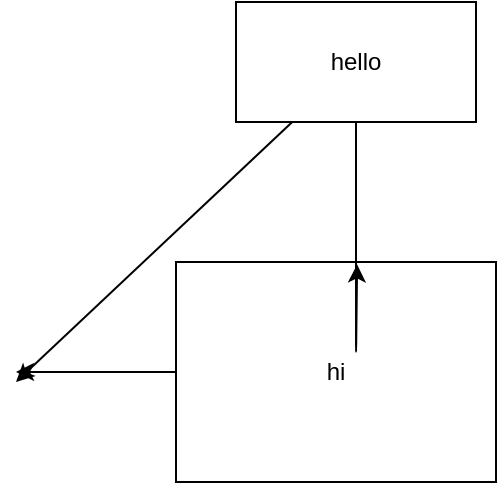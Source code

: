 <mxfile>
    <diagram id="JE0ixkpUeDltn3bVh5br" name="Page-1">
        <mxGraphModel dx="484" dy="563" grid="1" gridSize="10" guides="1" tooltips="1" connect="1" arrows="1" fold="1" page="1" pageScale="1" pageWidth="850" pageHeight="1100" math="0" shadow="0">
            <root>
                <mxCell id="0"/>
                <mxCell id="1" parent="0"/>
                <mxCell id="3" style="edgeStyle=none;html=1;" edge="1" parent="1" source="2">
                    <mxGeometry relative="1" as="geometry">
                        <mxPoint x="40" y="245" as="targetPoint"/>
                    </mxGeometry>
                </mxCell>
                <mxCell id="2" value="hi&lt;br&gt;" style="rounded=0;whiteSpace=wrap;html=1;" vertex="1" parent="1">
                    <mxGeometry x="120" y="190" width="160" height="110" as="geometry"/>
                </mxCell>
                <mxCell id="5" style="edgeStyle=none;html=1;" edge="1" parent="1" source="4">
                    <mxGeometry relative="1" as="geometry">
                        <mxPoint x="40" y="250" as="targetPoint"/>
                    </mxGeometry>
                </mxCell>
                <mxCell id="6" style="edgeStyle=none;html=1;entryX=0.566;entryY=0.011;entryDx=0;entryDy=0;entryPerimeter=0;" edge="1" parent="1" source="4" target="2">
                    <mxGeometry relative="1" as="geometry">
                        <Array as="points">
                            <mxPoint x="210" y="240"/>
                        </Array>
                    </mxGeometry>
                </mxCell>
                <mxCell id="4" value="hello&lt;br&gt;" style="rounded=0;whiteSpace=wrap;html=1;" vertex="1" parent="1">
                    <mxGeometry x="150" y="60" width="120" height="60" as="geometry"/>
                </mxCell>
            </root>
        </mxGraphModel>
    </diagram>
</mxfile>